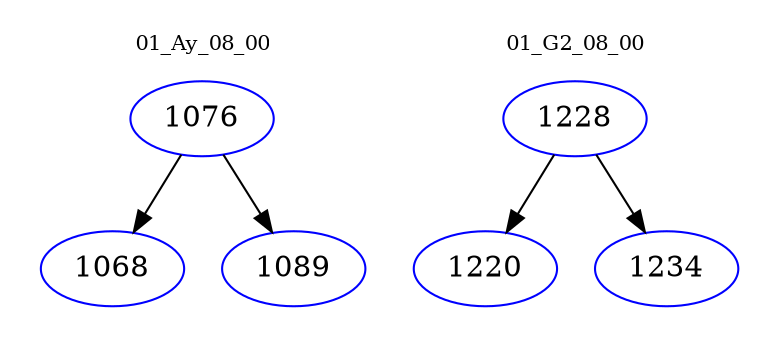digraph{
subgraph cluster_0 {
color = white
label = "01_Ay_08_00";
fontsize=10;
T0_1076 [label="1076", color="blue"]
T0_1076 -> T0_1068 [color="black"]
T0_1068 [label="1068", color="blue"]
T0_1076 -> T0_1089 [color="black"]
T0_1089 [label="1089", color="blue"]
}
subgraph cluster_1 {
color = white
label = "01_G2_08_00";
fontsize=10;
T1_1228 [label="1228", color="blue"]
T1_1228 -> T1_1220 [color="black"]
T1_1220 [label="1220", color="blue"]
T1_1228 -> T1_1234 [color="black"]
T1_1234 [label="1234", color="blue"]
}
}
